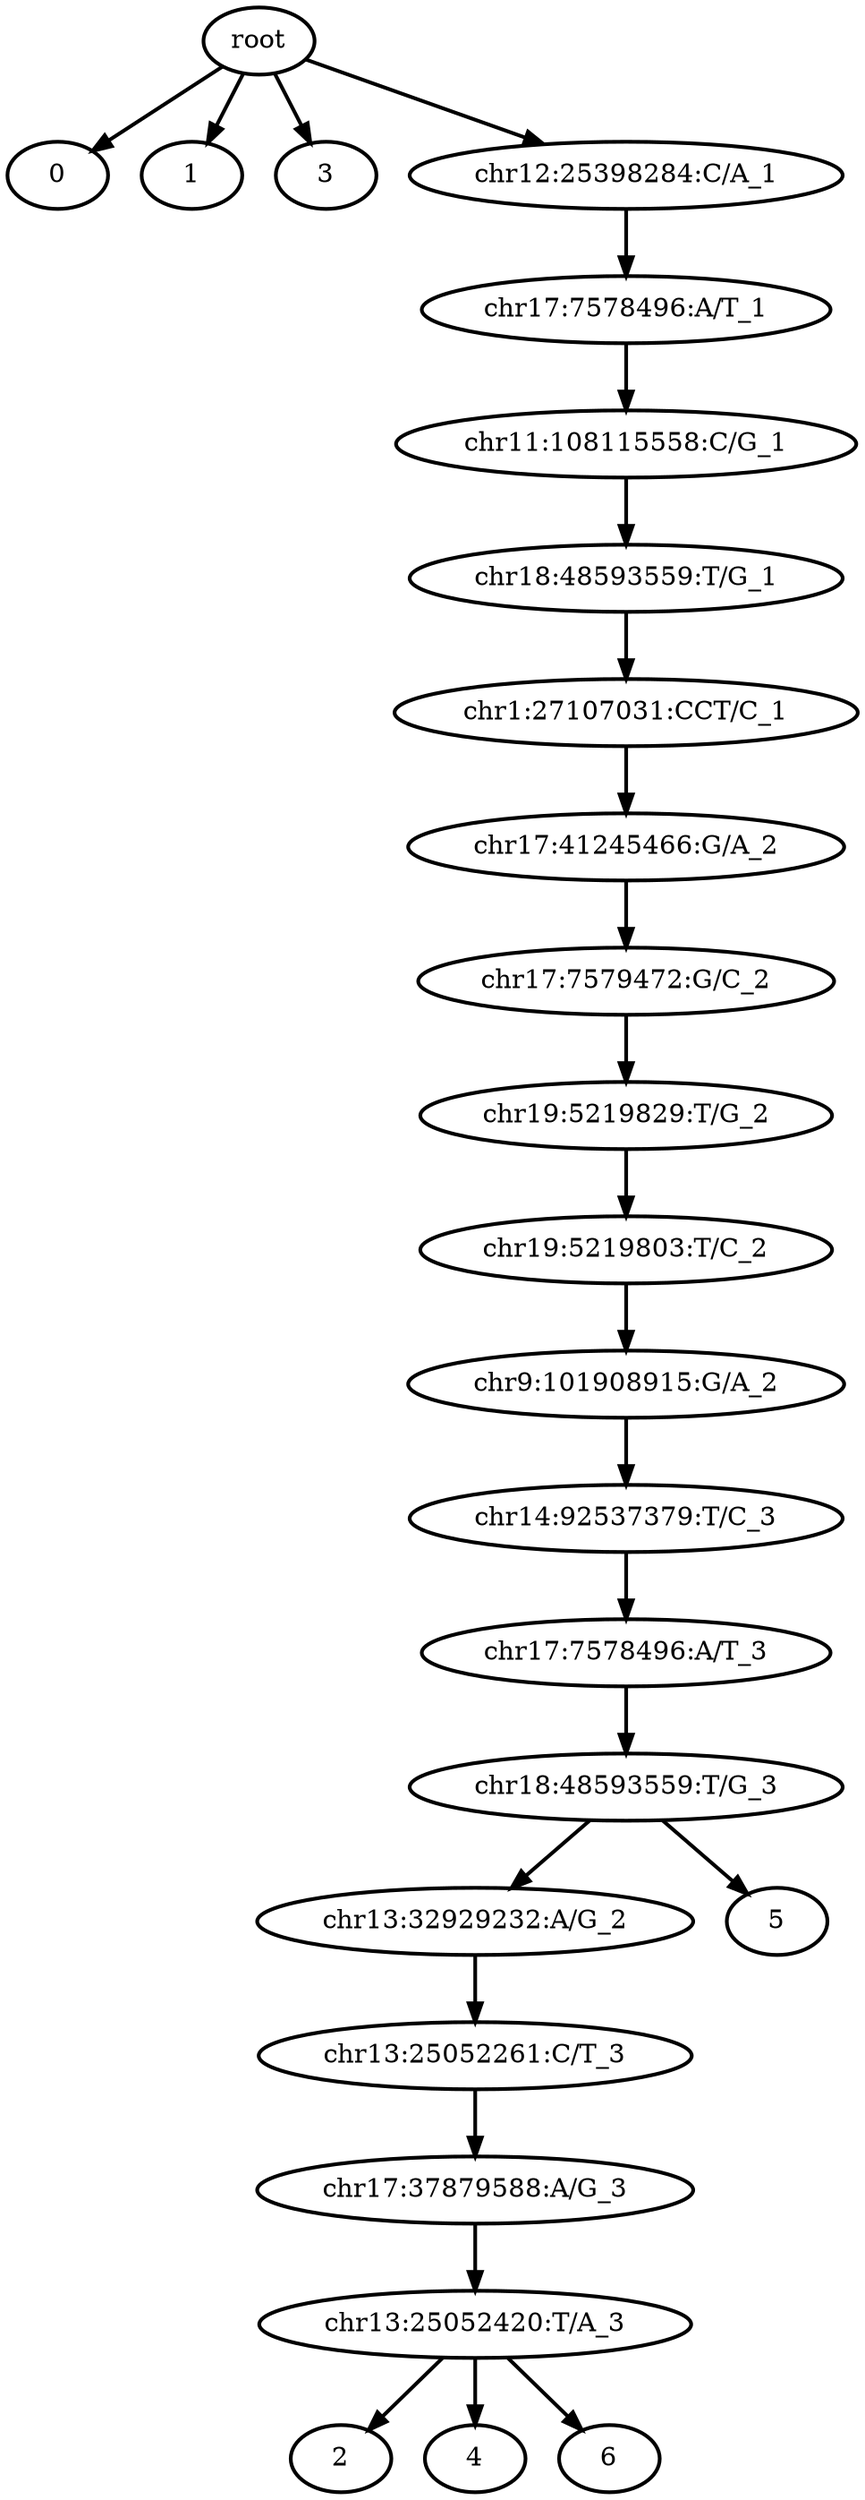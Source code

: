 digraph N {
	overlap="false"
	rankdir="TB"
	0 [label="root", style="bold"];
	1 [label="0", style="bold"];
	2 [label="1", style="bold"];
	3 [label="chr13:32929232:A/G_2", style="bold"];
	4 [label="chr13:25052261:C/T_3", style="bold"];
	5 [label="chr17:37879588:A/G_3", style="bold"];
	6 [label="chr13:25052420:T/A_3", style="bold"];
	7 [label="2", style="bold"];
	8 [label="3", style="bold"];
	9 [label="4", style="bold"];
	10 [label="5", style="bold"];
	11 [label="6", style="bold"];
	12 [label="chr17:41245466:G/A_2", style="bold"];
	13 [label="chr17:7579472:G/C_2", style="bold"];
	14 [label="chr19:5219829:T/G_2", style="bold"];
	15 [label="chr19:5219803:T/C_2", style="bold"];
	16 [label="chr9:101908915:G/A_2", style="bold"];
	17 [label="chr14:92537379:T/C_3", style="bold"];
	18 [label="chr17:7578496:A/T_3", style="bold"];
	19 [label="chr18:48593559:T/G_3", style="bold"];
	20 [label="chr12:25398284:C/A_1", style="bold"];
	21 [label="chr17:7578496:A/T_1", style="bold"];
	22 [label="chr11:108115558:C/G_1", style="bold"];
	23 [label="chr18:48593559:T/G_1", style="bold"];
	24 [label="chr1:27107031:CCT/C_1", style="bold"];
	0 -> 1 [style="bold"];
	0 -> 2 [style="bold"];
	0 -> 8 [style="bold"];
	0 -> 20 [style="bold"];
	3 -> 4 [style="bold"];
	4 -> 5 [style="bold"];
	5 -> 6 [style="bold"];
	6 -> 7 [style="bold"];
	6 -> 9 [style="bold"];
	6 -> 11 [style="bold"];
	12 -> 13 [style="bold"];
	13 -> 14 [style="bold"];
	14 -> 15 [style="bold"];
	15 -> 16 [style="bold"];
	16 -> 17 [style="bold"];
	17 -> 18 [style="bold"];
	18 -> 19 [style="bold"];
	19 -> 3 [style="bold"];
	19 -> 10 [style="bold"];
	20 -> 21 [style="bold"];
	21 -> 22 [style="bold"];
	22 -> 23 [style="bold"];
	23 -> 24 [style="bold"];
	24 -> 12 [style="bold"];
}